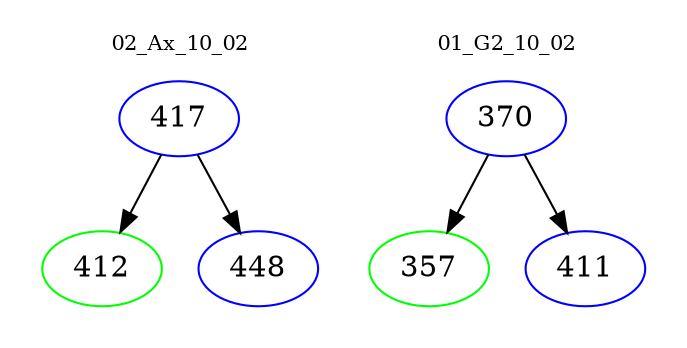 digraph{
subgraph cluster_0 {
color = white
label = "02_Ax_10_02";
fontsize=10;
T0_417 [label="417", color="blue"]
T0_417 -> T0_412 [color="black"]
T0_412 [label="412", color="green"]
T0_417 -> T0_448 [color="black"]
T0_448 [label="448", color="blue"]
}
subgraph cluster_1 {
color = white
label = "01_G2_10_02";
fontsize=10;
T1_370 [label="370", color="blue"]
T1_370 -> T1_357 [color="black"]
T1_357 [label="357", color="green"]
T1_370 -> T1_411 [color="black"]
T1_411 [label="411", color="blue"]
}
}

